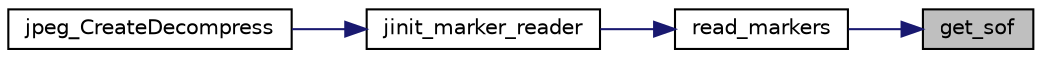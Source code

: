 digraph "get_sof"
{
 // LATEX_PDF_SIZE
  bgcolor="transparent";
  edge [fontname="Helvetica",fontsize="10",labelfontname="Helvetica",labelfontsize="10"];
  node [fontname="Helvetica",fontsize="10",shape=record];
  rankdir="RL";
  Node54 [label="get_sof",height=0.2,width=0.4,color="black", fillcolor="grey75", style="filled", fontcolor="black",tooltip=" "];
  Node54 -> Node55 [dir="back",color="midnightblue",fontsize="10",style="solid",fontname="Helvetica"];
  Node55 [label="read_markers",height=0.2,width=0.4,color="black",URL="$jdmarker_8c.html#a8ff81a078a99e98efe6051366512c5f6",tooltip=" "];
  Node55 -> Node56 [dir="back",color="midnightblue",fontsize="10",style="solid",fontname="Helvetica"];
  Node56 [label="jinit_marker_reader",height=0.2,width=0.4,color="black",URL="$jdmarker_8c.html#a8fa54cb03525a09cd2a6121496895072",tooltip=" "];
  Node56 -> Node57 [dir="back",color="midnightblue",fontsize="10",style="solid",fontname="Helvetica"];
  Node57 [label="jpeg_CreateDecompress",height=0.2,width=0.4,color="black",URL="$jdapimin_8c.html#a02b5c7eb58970a07cae85ffdcda9085d",tooltip=" "];
}
